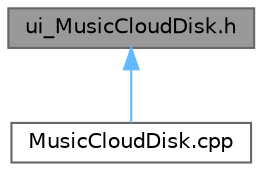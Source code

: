 digraph "ui_MusicCloudDisk.h"
{
 // LATEX_PDF_SIZE
  bgcolor="transparent";
  edge [fontname=Helvetica,fontsize=10,labelfontname=Helvetica,labelfontsize=10];
  node [fontname=Helvetica,fontsize=10,shape=box,height=0.2,width=0.4];
  Node1 [id="Node000001",label="ui_MusicCloudDisk.h",height=0.2,width=0.4,color="gray40", fillcolor="grey60", style="filled", fontcolor="black",tooltip=" "];
  Node1 -> Node2 [id="edge1_Node000001_Node000002",dir="back",color="steelblue1",style="solid",tooltip=" "];
  Node2 [id="Node000002",label="MusicCloudDisk.cpp",height=0.2,width=0.4,color="grey40", fillcolor="white", style="filled",URL="$_music_cloud_disk_8cpp.html",tooltip="实现 MusicCloudDisk 类，管理云端歌曲（已上传和正在上传）界面"];
}

